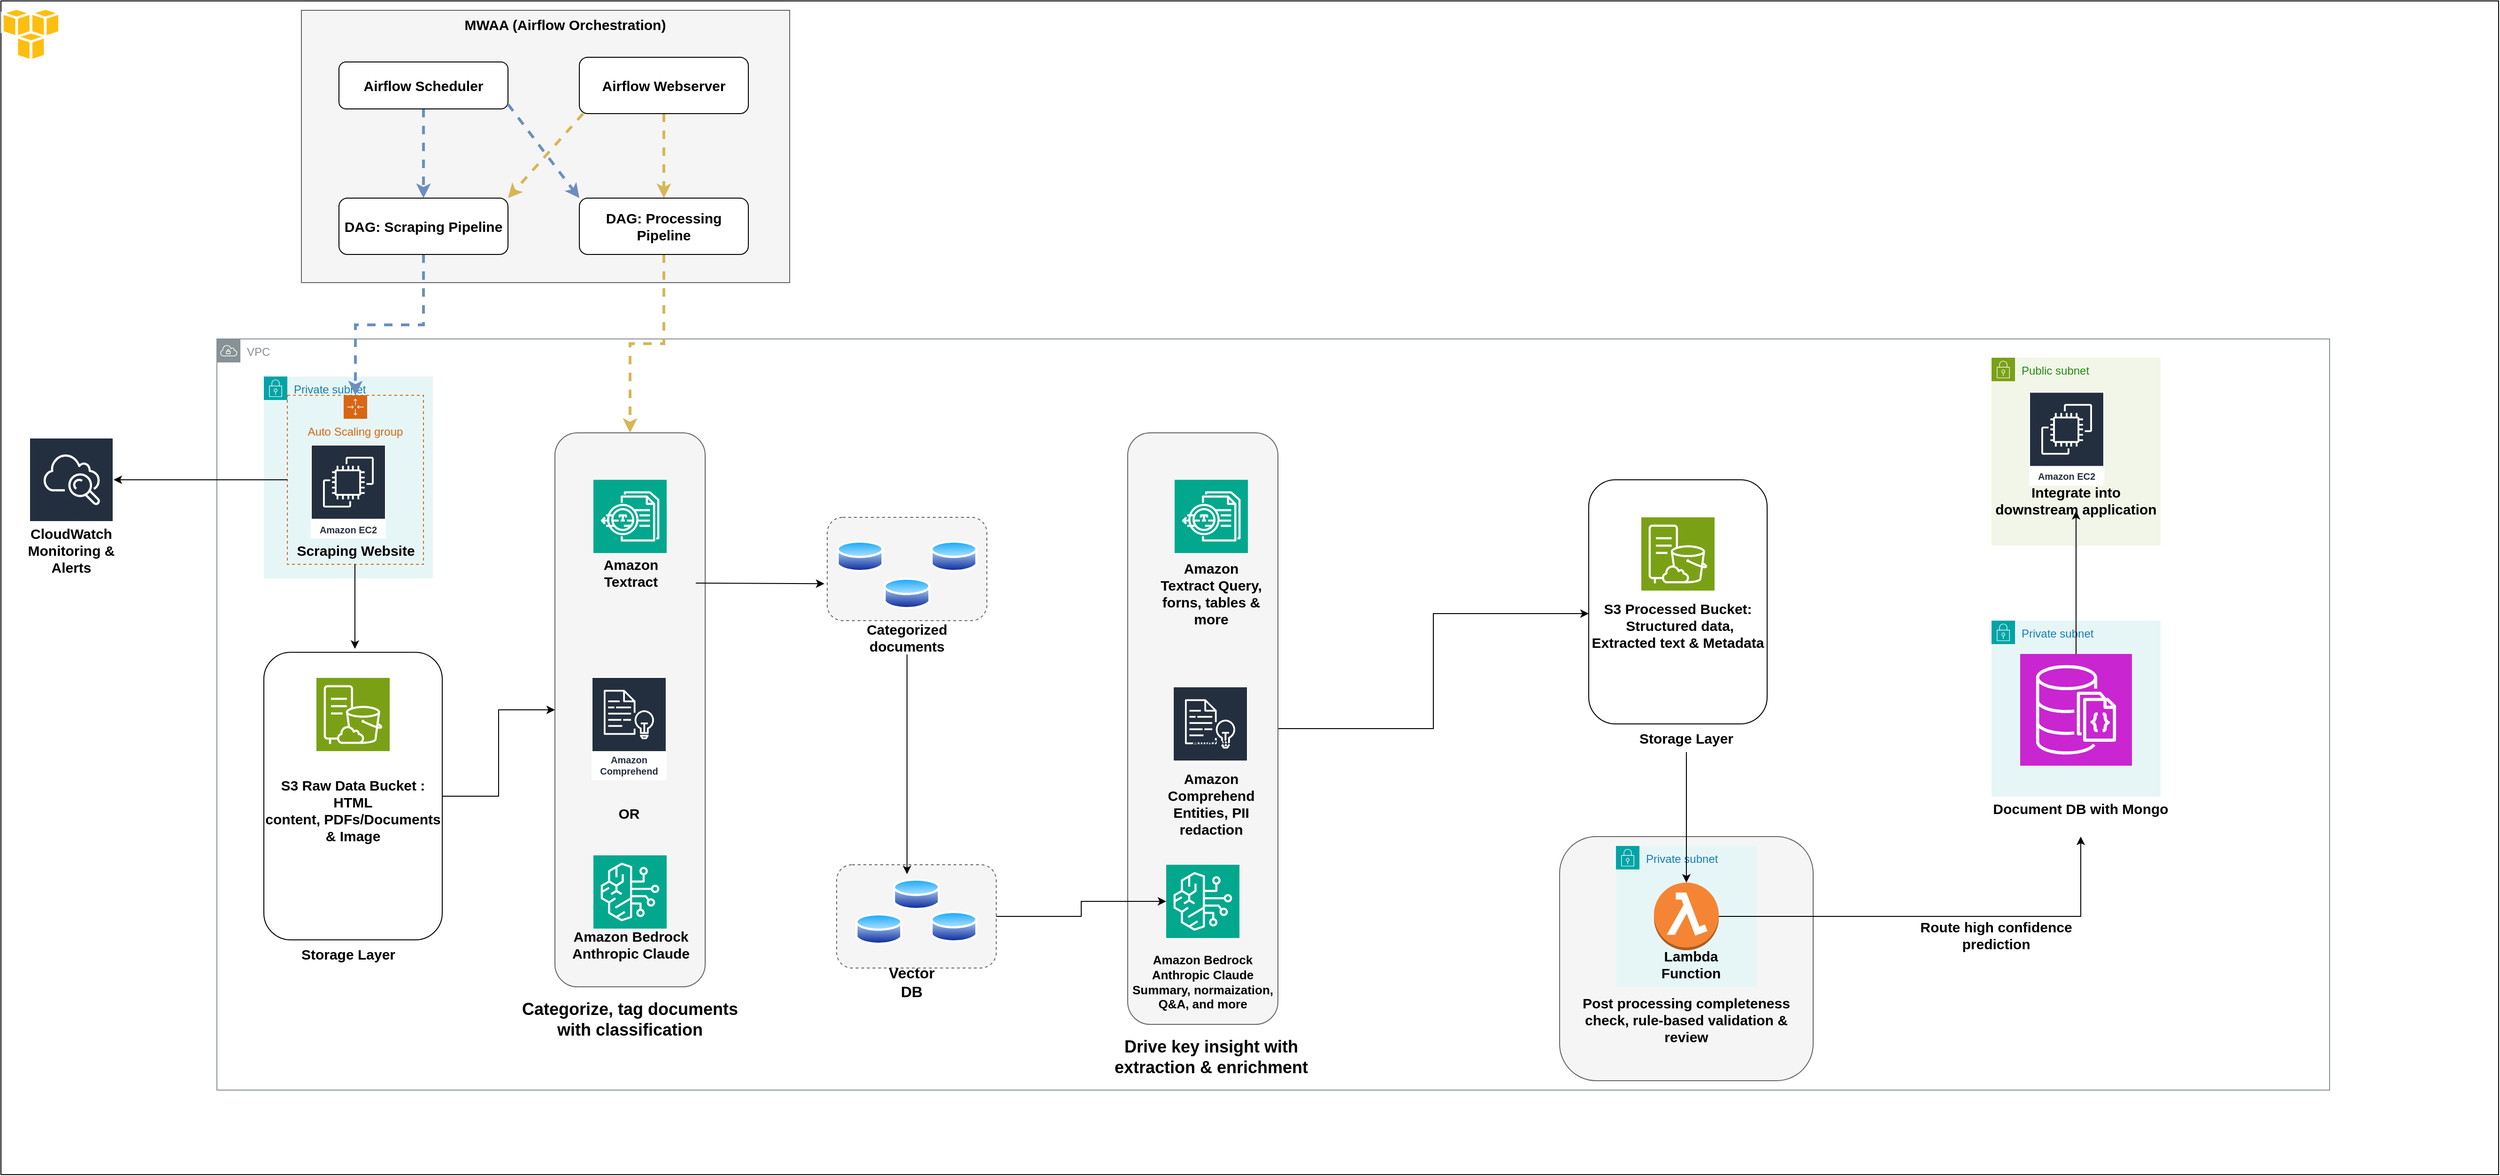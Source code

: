 <mxfile version="26.0.6">
  <diagram name="Page-1" id="sJICoCuQqKXRrIhCw7vR">
    <mxGraphModel dx="2438" dy="1992" grid="1" gridSize="10" guides="1" tooltips="1" connect="1" arrows="1" fold="1" page="1" pageScale="1" pageWidth="850" pageHeight="1100" math="0" shadow="0">
      <root>
        <mxCell id="0" />
        <mxCell id="1" parent="0" />
        <mxCell id="mwcL70Fv_d1JFPMgwfGR-2" value="" style="rounded=0;whiteSpace=wrap;html=1;" vertex="1" parent="1">
          <mxGeometry x="-360" y="-330" width="2660" height="1250" as="geometry" />
        </mxCell>
        <mxCell id="mwcL70Fv_d1JFPMgwfGR-3" value="VPC" style="sketch=0;outlineConnect=0;gradientColor=none;html=1;whiteSpace=wrap;fontSize=12;fontStyle=0;shape=mxgraph.aws4.group;grIcon=mxgraph.aws4.group_vpc;strokeColor=#879196;fillColor=none;verticalAlign=top;align=left;spacingLeft=30;fontColor=#879196;dashed=0;" vertex="1" parent="1">
          <mxGeometry x="-130" y="30" width="2250" height="800" as="geometry" />
        </mxCell>
        <mxCell id="mwcL70Fv_d1JFPMgwfGR-4" value="Private subnet" style="points=[[0,0],[0.25,0],[0.5,0],[0.75,0],[1,0],[1,0.25],[1,0.5],[1,0.75],[1,1],[0.75,1],[0.5,1],[0.25,1],[0,1],[0,0.75],[0,0.5],[0,0.25]];outlineConnect=0;gradientColor=none;html=1;whiteSpace=wrap;fontSize=12;fontStyle=0;container=1;pointerEvents=0;collapsible=0;recursiveResize=0;shape=mxgraph.aws4.group;grIcon=mxgraph.aws4.group_security_group;grStroke=0;strokeColor=#00A4A6;fillColor=#E6F6F7;verticalAlign=top;align=left;spacingLeft=30;fontColor=#147EBA;dashed=0;" vertex="1" parent="1">
          <mxGeometry x="-80" y="70" width="180" height="215" as="geometry" />
        </mxCell>
        <mxCell id="mwcL70Fv_d1JFPMgwfGR-49" value="&lt;font style=&quot;font-size: 15px;&quot;&gt;&lt;b&gt;Scraping Website&lt;/b&gt;&lt;/font&gt;" style="text;html=1;align=center;verticalAlign=middle;whiteSpace=wrap;rounded=0;" vertex="1" parent="mwcL70Fv_d1JFPMgwfGR-4">
          <mxGeometry x="32.5" y="170" width="130" height="30" as="geometry" />
        </mxCell>
        <mxCell id="mwcL70Fv_d1JFPMgwfGR-56" value="Auto Scaling group" style="points=[[0,0],[0.25,0],[0.5,0],[0.75,0],[1,0],[1,0.25],[1,0.5],[1,0.75],[1,1],[0.75,1],[0.5,1],[0.25,1],[0,1],[0,0.75],[0,0.5],[0,0.25]];outlineConnect=0;gradientColor=none;html=1;whiteSpace=wrap;fontSize=12;fontStyle=0;container=1;pointerEvents=0;collapsible=0;recursiveResize=0;shape=mxgraph.aws4.groupCenter;grIcon=mxgraph.aws4.group_auto_scaling_group;grStroke=1;strokeColor=#D86613;fillColor=none;verticalAlign=top;align=center;fontColor=#D86613;dashed=1;spacingTop=25;" vertex="1" parent="mwcL70Fv_d1JFPMgwfGR-4">
          <mxGeometry x="25" y="20" width="145" height="180" as="geometry" />
        </mxCell>
        <mxCell id="mwcL70Fv_d1JFPMgwfGR-5" value="Amazon EC2" style="sketch=0;outlineConnect=0;fontColor=#232F3E;gradientColor=none;strokeColor=#ffffff;fillColor=#232F3E;dashed=0;verticalLabelPosition=middle;verticalAlign=bottom;align=center;html=1;whiteSpace=wrap;fontSize=10;fontStyle=1;spacing=3;shape=mxgraph.aws4.productIcon;prIcon=mxgraph.aws4.ec2;" vertex="1" parent="1">
          <mxGeometry x="-30" y="142.5" width="80" height="100" as="geometry" />
        </mxCell>
        <mxCell id="mwcL70Fv_d1JFPMgwfGR-8" value="" style="rounded=1;whiteSpace=wrap;html=1;direction=south;fillColor=#f5f5f5;fontColor=#333333;strokeColor=#666666;" vertex="1" parent="1">
          <mxGeometry x="230" y="130" width="160" height="590" as="geometry" />
        </mxCell>
        <mxCell id="mwcL70Fv_d1JFPMgwfGR-9" value="" style="sketch=0;points=[[0,0,0],[0.25,0,0],[0.5,0,0],[0.75,0,0],[1,0,0],[0,1,0],[0.25,1,0],[0.5,1,0],[0.75,1,0],[1,1,0],[0,0.25,0],[0,0.5,0],[0,0.75,0],[1,0.25,0],[1,0.5,0],[1,0.75,0]];outlineConnect=0;fontColor=#232F3E;fillColor=#01A88D;strokeColor=#ffffff;dashed=0;verticalLabelPosition=bottom;verticalAlign=top;align=center;html=1;fontSize=12;fontStyle=0;aspect=fixed;shape=mxgraph.aws4.resourceIcon;resIcon=mxgraph.aws4.textract;" vertex="1" parent="1">
          <mxGeometry x="271" y="180" width="78" height="78" as="geometry" />
        </mxCell>
        <mxCell id="mwcL70Fv_d1JFPMgwfGR-10" value="&lt;font style=&quot;font-size: 15px;&quot;&gt;&lt;b&gt;Amazon Textract&lt;/b&gt;&lt;/font&gt;" style="text;html=1;align=center;verticalAlign=middle;whiteSpace=wrap;rounded=0;" vertex="1" parent="1">
          <mxGeometry x="256" y="258" width="110" height="42" as="geometry" />
        </mxCell>
        <mxCell id="mwcL70Fv_d1JFPMgwfGR-12" value="Amazon Comprehend" style="sketch=0;outlineConnect=0;fontColor=#232F3E;gradientColor=none;strokeColor=#ffffff;fillColor=#232F3E;dashed=0;verticalLabelPosition=middle;verticalAlign=bottom;align=center;html=1;whiteSpace=wrap;fontSize=10;fontStyle=1;spacing=3;shape=mxgraph.aws4.productIcon;prIcon=mxgraph.aws4.comprehend;" vertex="1" parent="1">
          <mxGeometry x="269" y="390" width="80" height="110" as="geometry" />
        </mxCell>
        <mxCell id="mwcL70Fv_d1JFPMgwfGR-17" value="Private subnet" style="points=[[0,0],[0.25,0],[0.5,0],[0.75,0],[1,0],[1,0.25],[1,0.5],[1,0.75],[1,1],[0.75,1],[0.5,1],[0.25,1],[0,1],[0,0.75],[0,0.5],[0,0.25]];outlineConnect=0;gradientColor=none;html=1;whiteSpace=wrap;fontSize=12;fontStyle=0;container=1;pointerEvents=0;collapsible=0;recursiveResize=0;shape=mxgraph.aws4.group;grIcon=mxgraph.aws4.group_security_group;grStroke=0;strokeColor=#00A4A6;fillColor=#E6F6F7;verticalAlign=top;align=left;spacingLeft=30;fontColor=#147EBA;dashed=0;" vertex="1" parent="1">
          <mxGeometry x="1760" y="330" width="180" height="187.5" as="geometry" />
        </mxCell>
        <mxCell id="mwcL70Fv_d1JFPMgwfGR-13" value="" style="sketch=0;points=[[0,0,0],[0.25,0,0],[0.5,0,0],[0.75,0,0],[1,0,0],[0,1,0],[0.25,1,0],[0.5,1,0],[0.75,1,0],[1,1,0],[0,0.25,0],[0,0.5,0],[0,0.75,0],[1,0.25,0],[1,0.5,0],[1,0.75,0]];outlineConnect=0;fontColor=#232F3E;fillColor=#C925D1;strokeColor=#ffffff;dashed=0;verticalLabelPosition=bottom;verticalAlign=top;align=center;html=1;fontSize=12;fontStyle=0;aspect=fixed;shape=mxgraph.aws4.resourceIcon;resIcon=mxgraph.aws4.documentdb_with_mongodb_compatibility;" vertex="1" parent="mwcL70Fv_d1JFPMgwfGR-17">
          <mxGeometry x="30.5" y="35.5" width="119" height="119" as="geometry" />
        </mxCell>
        <mxCell id="mwcL70Fv_d1JFPMgwfGR-103" style="edgeStyle=orthogonalEdgeStyle;rounded=0;orthogonalLoop=1;jettySize=auto;html=1;entryX=0;entryY=0.25;entryDx=0;entryDy=0;" edge="1" parent="1" source="mwcL70Fv_d1JFPMgwfGR-22" target="mwcL70Fv_d1JFPMgwfGR-101">
          <mxGeometry relative="1" as="geometry" />
        </mxCell>
        <mxCell id="mwcL70Fv_d1JFPMgwfGR-22" value="" style="rounded=1;whiteSpace=wrap;html=1;direction=south;fillColor=#f5f5f5;fontColor=#333333;strokeColor=#666666;" vertex="1" parent="1">
          <mxGeometry x="840" y="130" width="160" height="630" as="geometry" />
        </mxCell>
        <mxCell id="mwcL70Fv_d1JFPMgwfGR-23" value="" style="sketch=0;points=[[0,0,0],[0.25,0,0],[0.5,0,0],[0.75,0,0],[1,0,0],[0,1,0],[0.25,1,0],[0.5,1,0],[0.75,1,0],[1,1,0],[0,0.25,0],[0,0.5,0],[0,0.75,0],[1,0.25,0],[1,0.5,0],[1,0.75,0]];outlineConnect=0;fontColor=#232F3E;fillColor=#01A88D;strokeColor=#ffffff;dashed=0;verticalLabelPosition=bottom;verticalAlign=top;align=center;html=1;fontSize=12;fontStyle=0;aspect=fixed;shape=mxgraph.aws4.resourceIcon;resIcon=mxgraph.aws4.textract;" vertex="1" parent="1">
          <mxGeometry x="890" y="180" width="78" height="78" as="geometry" />
        </mxCell>
        <mxCell id="mwcL70Fv_d1JFPMgwfGR-24" value="&lt;b&gt;&lt;font style=&quot;font-size: 15px;&quot;&gt;Amazon Textract Query, forns, tables &amp;amp; more&lt;/font&gt;&lt;/b&gt;" style="text;html=1;align=center;verticalAlign=middle;whiteSpace=wrap;rounded=0;" vertex="1" parent="1">
          <mxGeometry x="874" y="270" width="110" height="62" as="geometry" />
        </mxCell>
        <mxCell id="mwcL70Fv_d1JFPMgwfGR-25" value="Amazon Comprehend" style="sketch=0;outlineConnect=0;fontColor=#232F3E;gradientColor=none;strokeColor=#ffffff;fillColor=#232F3E;dashed=0;verticalLabelPosition=middle;verticalAlign=bottom;align=center;html=1;whiteSpace=wrap;fontSize=10;fontStyle=1;spacing=3;shape=mxgraph.aws4.productIcon;prIcon=mxgraph.aws4.comprehend;" vertex="1" parent="1">
          <mxGeometry x="888" y="400" width="80" height="81.25" as="geometry" />
        </mxCell>
        <mxCell id="mwcL70Fv_d1JFPMgwfGR-26" value="&lt;b&gt;&lt;font style=&quot;font-size: 15px;&quot;&gt;Amazon Comprehend Entities, PII redaction&lt;/font&gt;&lt;/b&gt;" style="text;html=1;align=center;verticalAlign=middle;whiteSpace=wrap;rounded=0;" vertex="1" parent="1">
          <mxGeometry x="869" y="480" width="120" height="90" as="geometry" />
        </mxCell>
        <mxCell id="mwcL70Fv_d1JFPMgwfGR-30" value="" style="rounded=1;whiteSpace=wrap;html=1;fillColor=#f5f5f5;fontColor=#333333;strokeColor=#666666;" vertex="1" parent="1">
          <mxGeometry x="1300" y="560" width="270" height="260" as="geometry" />
        </mxCell>
        <mxCell id="mwcL70Fv_d1JFPMgwfGR-33" value="Private subnet" style="points=[[0,0],[0.25,0],[0.5,0],[0.75,0],[1,0],[1,0.25],[1,0.5],[1,0.75],[1,1],[0.75,1],[0.5,1],[0.25,1],[0,1],[0,0.75],[0,0.5],[0,0.25]];outlineConnect=0;gradientColor=none;html=1;whiteSpace=wrap;fontSize=12;fontStyle=0;container=1;pointerEvents=0;collapsible=0;recursiveResize=0;shape=mxgraph.aws4.group;grIcon=mxgraph.aws4.group_security_group;grStroke=0;strokeColor=#00A4A6;fillColor=#E6F6F7;verticalAlign=top;align=left;spacingLeft=30;fontColor=#147EBA;dashed=0;" vertex="1" parent="1">
          <mxGeometry x="1360" y="570" width="150" height="150" as="geometry" />
        </mxCell>
        <mxCell id="mwcL70Fv_d1JFPMgwfGR-35" value="" style="outlineConnect=0;dashed=0;verticalLabelPosition=bottom;verticalAlign=top;align=center;html=1;shape=mxgraph.aws3.lambda_function;fillColor=#F58534;gradientColor=none;" vertex="1" parent="mwcL70Fv_d1JFPMgwfGR-33">
          <mxGeometry x="40.5" y="39" width="69" height="72" as="geometry" />
        </mxCell>
        <mxCell id="mwcL70Fv_d1JFPMgwfGR-46" value="&lt;b&gt;&lt;font style=&quot;font-size: 15px;&quot;&gt;Lambda Function&lt;/font&gt;&lt;/b&gt;" style="text;html=1;align=center;verticalAlign=middle;whiteSpace=wrap;rounded=0;" vertex="1" parent="mwcL70Fv_d1JFPMgwfGR-33">
          <mxGeometry x="30" y="111" width="100" height="30" as="geometry" />
        </mxCell>
        <mxCell id="mwcL70Fv_d1JFPMgwfGR-40" value="&lt;font style=&quot;font-size: 18px;&quot;&gt;&lt;b&gt;Categorize, tag documents with classification&lt;/b&gt;&lt;/font&gt;" style="text;html=1;align=center;verticalAlign=middle;whiteSpace=wrap;rounded=0;" vertex="1" parent="1">
          <mxGeometry x="190" y="720" width="240" height="70" as="geometry" />
        </mxCell>
        <mxCell id="mwcL70Fv_d1JFPMgwfGR-42" value="&lt;b&gt;&lt;font style=&quot;font-size: 18px;&quot;&gt;Drive key insight with extraction &amp;amp; enrichment&lt;/font&gt;&lt;/b&gt;" style="text;html=1;align=center;verticalAlign=middle;whiteSpace=wrap;rounded=0;" vertex="1" parent="1">
          <mxGeometry x="824" y="760" width="210" height="70" as="geometry" />
        </mxCell>
        <mxCell id="mwcL70Fv_d1JFPMgwfGR-43" value="&lt;font style=&quot;font-size: 15px;&quot;&gt;&lt;b&gt;Document DB with Mongo&lt;/b&gt;&lt;/font&gt;" style="text;html=1;align=center;verticalAlign=middle;whiteSpace=wrap;rounded=0;" vertex="1" parent="1">
          <mxGeometry x="1760" y="500" width="190" height="60" as="geometry" />
        </mxCell>
        <mxCell id="mwcL70Fv_d1JFPMgwfGR-44" value="&lt;font style=&quot;font-size: 15px;&quot;&gt;&lt;b&gt;Route high confidence prediction&lt;/b&gt;&lt;/font&gt;" style="text;html=1;align=center;verticalAlign=middle;whiteSpace=wrap;rounded=0;" vertex="1" parent="1">
          <mxGeometry x="1680" y="640" width="170" height="50" as="geometry" />
        </mxCell>
        <mxCell id="mwcL70Fv_d1JFPMgwfGR-45" value="&lt;font style=&quot;font-size: 15px;&quot;&gt;&lt;b&gt;Post processing completeness check, rule-based validation &amp;amp; review&lt;/b&gt;&lt;/font&gt;" style="text;html=1;align=center;verticalAlign=middle;whiteSpace=wrap;rounded=0;" vertex="1" parent="1">
          <mxGeometry x="1320" y="720" width="230" height="70" as="geometry" />
        </mxCell>
        <mxCell id="mwcL70Fv_d1JFPMgwfGR-50" value="Public subnet" style="points=[[0,0],[0.25,0],[0.5,0],[0.75,0],[1,0],[1,0.25],[1,0.5],[1,0.75],[1,1],[0.75,1],[0.5,1],[0.25,1],[0,1],[0,0.75],[0,0.5],[0,0.25]];outlineConnect=0;gradientColor=none;html=1;whiteSpace=wrap;fontSize=12;fontStyle=0;container=1;pointerEvents=0;collapsible=0;recursiveResize=0;shape=mxgraph.aws4.group;grIcon=mxgraph.aws4.group_security_group;grStroke=0;strokeColor=#7AA116;fillColor=#F2F6E8;verticalAlign=top;align=left;spacingLeft=30;fontColor=#248814;dashed=0;" vertex="1" parent="1">
          <mxGeometry x="1760" y="50" width="180" height="200" as="geometry" />
        </mxCell>
        <mxCell id="mwcL70Fv_d1JFPMgwfGR-53" value="Amazon EC2" style="sketch=0;outlineConnect=0;fontColor=#232F3E;gradientColor=none;strokeColor=#ffffff;fillColor=#232F3E;dashed=0;verticalLabelPosition=middle;verticalAlign=bottom;align=center;html=1;whiteSpace=wrap;fontSize=10;fontStyle=1;spacing=3;shape=mxgraph.aws4.productIcon;prIcon=mxgraph.aws4.ec2;" vertex="1" parent="mwcL70Fv_d1JFPMgwfGR-50">
          <mxGeometry x="40" y="36.25" width="80" height="100" as="geometry" />
        </mxCell>
        <mxCell id="mwcL70Fv_d1JFPMgwfGR-54" value="&lt;font style=&quot;font-size: 15px;&quot;&gt;&lt;b&gt;Integrate into downstream application&lt;/b&gt;&lt;/font&gt;" style="text;html=1;align=center;verticalAlign=middle;whiteSpace=wrap;rounded=0;" vertex="1" parent="mwcL70Fv_d1JFPMgwfGR-50">
          <mxGeometry y="141.25" width="180" height="22" as="geometry" />
        </mxCell>
        <mxCell id="mwcL70Fv_d1JFPMgwfGR-52" value="" style="dashed=0;outlineConnect=0;html=1;align=center;labelPosition=center;verticalLabelPosition=bottom;verticalAlign=top;shape=mxgraph.weblogos.aws" vertex="1" parent="1">
          <mxGeometry x="-360" y="-323.4" width="63.6" height="58.4" as="geometry" />
        </mxCell>
        <mxCell id="mwcL70Fv_d1JFPMgwfGR-60" value="Amazon CloudWatch" style="sketch=0;outlineConnect=0;fontColor=#232F3E;gradientColor=none;strokeColor=#ffffff;fillColor=#232F3E;dashed=0;verticalLabelPosition=middle;verticalAlign=bottom;align=center;html=1;whiteSpace=wrap;fontSize=10;fontStyle=1;spacing=3;shape=mxgraph.aws4.productIcon;prIcon=mxgraph.aws4.cloudwatch;" vertex="1" parent="1">
          <mxGeometry x="-330" y="135" width="90" height="90" as="geometry" />
        </mxCell>
        <mxCell id="mwcL70Fv_d1JFPMgwfGR-61" value="&lt;font style=&quot;font-size: 15px;&quot;&gt;&lt;b&gt;CloudWatch Monitoring &amp;amp; Alerts&lt;/b&gt;&lt;/font&gt;" style="text;html=1;align=center;verticalAlign=middle;whiteSpace=wrap;rounded=0;" vertex="1" parent="1">
          <mxGeometry x="-340" y="220" width="110" height="70" as="geometry" />
        </mxCell>
        <mxCell id="mwcL70Fv_d1JFPMgwfGR-63" style="edgeStyle=orthogonalEdgeStyle;rounded=0;orthogonalLoop=1;jettySize=auto;html=1;" edge="1" parent="1" source="mwcL70Fv_d1JFPMgwfGR-56" target="mwcL70Fv_d1JFPMgwfGR-60">
          <mxGeometry relative="1" as="geometry" />
        </mxCell>
        <mxCell id="mwcL70Fv_d1JFPMgwfGR-65" style="edgeStyle=orthogonalEdgeStyle;rounded=0;orthogonalLoop=1;jettySize=auto;html=1;entryX=0.5;entryY=1;entryDx=0;entryDy=0;" edge="1" parent="1" source="mwcL70Fv_d1JFPMgwfGR-13" target="mwcL70Fv_d1JFPMgwfGR-54">
          <mxGeometry relative="1" as="geometry" />
        </mxCell>
        <mxCell id="mwcL70Fv_d1JFPMgwfGR-67" value="" style="rounded=0;whiteSpace=wrap;html=1;fillColor=#f5f5f5;fontColor=#333333;strokeColor=#666666;" vertex="1" parent="1">
          <mxGeometry x="-40" y="-320" width="520" height="290" as="geometry" />
        </mxCell>
        <mxCell id="mwcL70Fv_d1JFPMgwfGR-86" style="edgeStyle=orthogonalEdgeStyle;rounded=0;orthogonalLoop=1;jettySize=auto;html=1;entryX=0.5;entryY=0;entryDx=0;entryDy=0;dashed=1;fillColor=#dae8fc;strokeColor=#6c8ebf;strokeWidth=3;" edge="1" parent="1" source="mwcL70Fv_d1JFPMgwfGR-72" target="mwcL70Fv_d1JFPMgwfGR-75">
          <mxGeometry relative="1" as="geometry" />
        </mxCell>
        <mxCell id="mwcL70Fv_d1JFPMgwfGR-72" value="&lt;font style=&quot;font-size: 15px;&quot;&gt;&lt;b&gt;Airflow Scheduler&lt;/b&gt;&lt;/font&gt;" style="rounded=1;whiteSpace=wrap;html=1;" vertex="1" parent="1">
          <mxGeometry y="-265" width="180" height="50" as="geometry" />
        </mxCell>
        <mxCell id="mwcL70Fv_d1JFPMgwfGR-78" style="edgeStyle=orthogonalEdgeStyle;rounded=0;orthogonalLoop=1;jettySize=auto;html=1;entryX=0.5;entryY=0;entryDx=0;entryDy=0;dashed=1;fillColor=#fff2cc;strokeColor=#d6b656;strokeWidth=3;" edge="1" parent="1" source="mwcL70Fv_d1JFPMgwfGR-73" target="mwcL70Fv_d1JFPMgwfGR-74">
          <mxGeometry relative="1" as="geometry" />
        </mxCell>
        <mxCell id="mwcL70Fv_d1JFPMgwfGR-73" value="&lt;span style=&quot;font-size: 15px;&quot;&gt;&lt;b&gt;Airflow Webserver&lt;/b&gt;&lt;/span&gt;&lt;div&gt;&lt;/div&gt;&lt;div&gt;&lt;/div&gt;" style="rounded=1;whiteSpace=wrap;html=1;" vertex="1" parent="1">
          <mxGeometry x="256" y="-270" width="180" height="60" as="geometry" />
        </mxCell>
        <mxCell id="mwcL70Fv_d1JFPMgwfGR-89" style="edgeStyle=orthogonalEdgeStyle;rounded=0;orthogonalLoop=1;jettySize=auto;html=1;dashed=1;fillColor=#fff2cc;strokeColor=#d6b656;strokeWidth=3;" edge="1" parent="1" source="mwcL70Fv_d1JFPMgwfGR-74" target="mwcL70Fv_d1JFPMgwfGR-8">
          <mxGeometry relative="1" as="geometry" />
        </mxCell>
        <mxCell id="mwcL70Fv_d1JFPMgwfGR-74" value="&lt;span style=&quot;font-size: 15px;&quot;&gt;&lt;b&gt;DAG: Processing Pipeline&lt;/b&gt;&lt;/span&gt;" style="rounded=1;whiteSpace=wrap;html=1;" vertex="1" parent="1">
          <mxGeometry x="256" y="-120" width="180" height="60" as="geometry" />
        </mxCell>
        <mxCell id="mwcL70Fv_d1JFPMgwfGR-88" style="edgeStyle=orthogonalEdgeStyle;rounded=0;orthogonalLoop=1;jettySize=auto;html=1;dashed=1;fillColor=#dae8fc;strokeColor=#6c8ebf;strokeWidth=3;" edge="1" parent="1" source="mwcL70Fv_d1JFPMgwfGR-75" target="mwcL70Fv_d1JFPMgwfGR-56">
          <mxGeometry relative="1" as="geometry" />
        </mxCell>
        <mxCell id="mwcL70Fv_d1JFPMgwfGR-75" value="&lt;font style=&quot;font-size: 15px;&quot;&gt;&lt;b&gt;DAG: Scraping Pipeline&lt;/b&gt;&lt;/font&gt;" style="rounded=1;whiteSpace=wrap;html=1;" vertex="1" parent="1">
          <mxGeometry y="-120" width="180" height="60" as="geometry" />
        </mxCell>
        <mxCell id="mwcL70Fv_d1JFPMgwfGR-76" value="&lt;font style=&quot;font-size: 15px;&quot;&gt;&lt;b&gt;MWAA (Airflow Orchestration)&lt;/b&gt;&lt;/font&gt;" style="text;html=1;align=center;verticalAlign=middle;whiteSpace=wrap;rounded=0;" vertex="1" parent="1">
          <mxGeometry x="116" y="-320" width="250" height="30" as="geometry" />
        </mxCell>
        <mxCell id="mwcL70Fv_d1JFPMgwfGR-84" value="" style="endArrow=classic;html=1;rounded=0;entryX=1;entryY=0;entryDx=0;entryDy=0;fillColor=#fff2cc;strokeColor=#d6b656;dashed=1;strokeWidth=3;" edge="1" parent="1" target="mwcL70Fv_d1JFPMgwfGR-75">
          <mxGeometry width="50" height="50" relative="1" as="geometry">
            <mxPoint x="260" y="-210" as="sourcePoint" />
            <mxPoint x="310" y="-260" as="targetPoint" />
          </mxGeometry>
        </mxCell>
        <mxCell id="mwcL70Fv_d1JFPMgwfGR-85" value="" style="endArrow=classic;html=1;rounded=0;entryX=0;entryY=0;entryDx=0;entryDy=0;dashed=1;fillColor=#dae8fc;strokeColor=#6c8ebf;strokeWidth=3;" edge="1" parent="1" target="mwcL70Fv_d1JFPMgwfGR-74">
          <mxGeometry width="50" height="50" relative="1" as="geometry">
            <mxPoint x="180" y="-220" as="sourcePoint" />
            <mxPoint x="230" y="-270" as="targetPoint" />
          </mxGeometry>
        </mxCell>
        <mxCell id="mwcL70Fv_d1JFPMgwfGR-90" value="" style="rounded=1;whiteSpace=wrap;html=1;direction=south;" vertex="1" parent="1">
          <mxGeometry x="-80" y="363.75" width="190" height="306.25" as="geometry" />
        </mxCell>
        <mxCell id="mwcL70Fv_d1JFPMgwfGR-91" value="" style="sketch=0;points=[[0,0,0],[0.25,0,0],[0.5,0,0],[0.75,0,0],[1,0,0],[0,1,0],[0.25,1,0],[0.5,1,0],[0.75,1,0],[1,1,0],[0,0.25,0],[0,0.5,0],[0,0.75,0],[1,0.25,0],[1,0.5,0],[1,0.75,0]];outlineConnect=0;fontColor=#232F3E;fillColor=#7AA116;strokeColor=#ffffff;dashed=0;verticalLabelPosition=bottom;verticalAlign=top;align=center;html=1;fontSize=12;fontStyle=0;aspect=fixed;shape=mxgraph.aws4.resourceIcon;resIcon=mxgraph.aws4.s3_on_outposts_storage;" vertex="1" parent="1">
          <mxGeometry x="-24" y="391" width="78" height="78" as="geometry" />
        </mxCell>
        <mxCell id="mwcL70Fv_d1JFPMgwfGR-92" value="&lt;font style=&quot;font-size: 15px;&quot;&gt;&lt;b&gt;S3 Raw Data Bucket :&lt;br&gt;HTML content,&amp;nbsp;PDFs/Documents &amp;amp; Image&lt;br&gt;&lt;/b&gt;&lt;/font&gt;&lt;div&gt;&lt;br&gt;&lt;/div&gt;" style="text;html=1;align=center;verticalAlign=middle;whiteSpace=wrap;rounded=0;" vertex="1" parent="1">
          <mxGeometry x="-40" y="500" width="110" height="80" as="geometry" />
        </mxCell>
        <mxCell id="mwcL70Fv_d1JFPMgwfGR-95" value="&lt;font style=&quot;font-size: 15px;&quot;&gt;&lt;b&gt;Storage Layer&lt;/b&gt;&lt;/font&gt;" style="text;html=1;align=center;verticalAlign=middle;whiteSpace=wrap;rounded=0;" vertex="1" parent="1">
          <mxGeometry x="-70" y="670" width="160" height="30" as="geometry" />
        </mxCell>
        <mxCell id="mwcL70Fv_d1JFPMgwfGR-93" value="" style="sketch=0;points=[[0,0,0],[0.25,0,0],[0.5,0,0],[0.75,0,0],[1,0,0],[0,1,0],[0.25,1,0],[0.5,1,0],[0.75,1,0],[1,1,0],[0,0.25,0],[0,0.5,0],[0,0.75,0],[1,0.25,0],[1,0.5,0],[1,0.75,0]];outlineConnect=0;fontColor=#232F3E;fillColor=#7AA116;strokeColor=#ffffff;dashed=0;verticalLabelPosition=bottom;verticalAlign=top;align=center;html=1;fontSize=12;fontStyle=0;aspect=fixed;shape=mxgraph.aws4.resourceIcon;resIcon=mxgraph.aws4.s3_on_outposts_storage;" vertex="1" parent="1">
          <mxGeometry x="1380" y="216" width="78" height="78" as="geometry" />
        </mxCell>
        <mxCell id="mwcL70Fv_d1JFPMgwfGR-96" style="edgeStyle=orthogonalEdgeStyle;rounded=0;orthogonalLoop=1;jettySize=auto;html=1;" edge="1" parent="1" source="mwcL70Fv_d1JFPMgwfGR-56">
          <mxGeometry relative="1" as="geometry">
            <mxPoint x="17" y="360" as="targetPoint" />
          </mxGeometry>
        </mxCell>
        <mxCell id="mwcL70Fv_d1JFPMgwfGR-98" style="edgeStyle=orthogonalEdgeStyle;rounded=0;orthogonalLoop=1;jettySize=auto;html=1;entryX=0.5;entryY=1;entryDx=0;entryDy=0;" edge="1" parent="1" source="mwcL70Fv_d1JFPMgwfGR-90" target="mwcL70Fv_d1JFPMgwfGR-8">
          <mxGeometry relative="1" as="geometry" />
        </mxCell>
        <mxCell id="mwcL70Fv_d1JFPMgwfGR-99" value="" style="rounded=1;whiteSpace=wrap;html=1;direction=south;" vertex="1" parent="1">
          <mxGeometry x="1331" y="180" width="190" height="260" as="geometry" />
        </mxCell>
        <mxCell id="mwcL70Fv_d1JFPMgwfGR-100" value="" style="sketch=0;points=[[0,0,0],[0.25,0,0],[0.5,0,0],[0.75,0,0],[1,0,0],[0,1,0],[0.25,1,0],[0.5,1,0],[0.75,1,0],[1,1,0],[0,0.25,0],[0,0.5,0],[0,0.75,0],[1,0.25,0],[1,0.5,0],[1,0.75,0]];outlineConnect=0;fontColor=#232F3E;fillColor=#7AA116;strokeColor=#ffffff;dashed=0;verticalLabelPosition=bottom;verticalAlign=top;align=center;html=1;fontSize=12;fontStyle=0;aspect=fixed;shape=mxgraph.aws4.resourceIcon;resIcon=mxgraph.aws4.s3_on_outposts_storage;" vertex="1" parent="1">
          <mxGeometry x="1387" y="220" width="78" height="78" as="geometry" />
        </mxCell>
        <mxCell id="mwcL70Fv_d1JFPMgwfGR-101" value="&lt;div&gt;&lt;font style=&quot;font-size: 15px;&quot;&gt;&lt;b&gt;S3 Processed Bucket:&lt;/b&gt;&lt;/font&gt;&lt;/div&gt;&lt;div&gt;&lt;font style=&quot;font-size: 15px;&quot;&gt;&lt;b&gt;&amp;nbsp;Structured data, Extracted text &amp;amp; Metadata&lt;/b&gt;&lt;/font&gt;&lt;/div&gt;" style="text;html=1;align=center;verticalAlign=middle;whiteSpace=wrap;rounded=0;" vertex="1" parent="1">
          <mxGeometry x="1331" y="310" width="190" height="50" as="geometry" />
        </mxCell>
        <mxCell id="mwcL70Fv_d1JFPMgwfGR-104" style="edgeStyle=orthogonalEdgeStyle;rounded=0;orthogonalLoop=1;jettySize=auto;html=1;" edge="1" parent="1" source="mwcL70Fv_d1JFPMgwfGR-102" target="mwcL70Fv_d1JFPMgwfGR-35">
          <mxGeometry relative="1" as="geometry" />
        </mxCell>
        <mxCell id="mwcL70Fv_d1JFPMgwfGR-102" value="&lt;font style=&quot;font-size: 15px;&quot;&gt;&lt;b&gt;Storage Layer&lt;/b&gt;&lt;/font&gt;" style="text;html=1;align=center;verticalAlign=middle;whiteSpace=wrap;rounded=0;" vertex="1" parent="1">
          <mxGeometry x="1355" y="440" width="160" height="30" as="geometry" />
        </mxCell>
        <mxCell id="mwcL70Fv_d1JFPMgwfGR-105" style="edgeStyle=orthogonalEdgeStyle;rounded=0;orthogonalLoop=1;jettySize=auto;html=1;" edge="1" parent="1" source="mwcL70Fv_d1JFPMgwfGR-35" target="mwcL70Fv_d1JFPMgwfGR-43">
          <mxGeometry relative="1" as="geometry">
            <mxPoint x="1850" y="570" as="targetPoint" />
          </mxGeometry>
        </mxCell>
        <mxCell id="mwcL70Fv_d1JFPMgwfGR-106" value="" style="rounded=1;whiteSpace=wrap;html=1;fillColor=#f5f5f5;fontColor=#333333;strokeColor=#666666;dashed=1;" vertex="1" parent="1">
          <mxGeometry x="520" y="220" width="170" height="110" as="geometry" />
        </mxCell>
        <mxCell id="mwcL70Fv_d1JFPMgwfGR-108" value="" style="image;aspect=fixed;perimeter=ellipsePerimeter;html=1;align=center;shadow=0;dashed=0;spacingTop=3;image=img/lib/active_directory/database.svg;" vertex="1" parent="1">
          <mxGeometry x="530" y="243" width="50" height="37" as="geometry" />
        </mxCell>
        <mxCell id="mwcL70Fv_d1JFPMgwfGR-109" value="" style="image;aspect=fixed;perimeter=ellipsePerimeter;html=1;align=center;shadow=0;dashed=0;spacingTop=3;image=img/lib/active_directory/database.svg;" vertex="1" parent="1">
          <mxGeometry x="630" y="243" width="50" height="37" as="geometry" />
        </mxCell>
        <mxCell id="mwcL70Fv_d1JFPMgwfGR-110" value="" style="image;aspect=fixed;perimeter=ellipsePerimeter;html=1;align=center;shadow=0;dashed=0;spacingTop=3;image=img/lib/active_directory/database.svg;" vertex="1" parent="1">
          <mxGeometry x="580" y="282.5" width="50" height="37" as="geometry" />
        </mxCell>
        <mxCell id="mwcL70Fv_d1JFPMgwfGR-113" value="" style="rounded=1;whiteSpace=wrap;html=1;fillColor=#f5f5f5;fontColor=#333333;strokeColor=#666666;dashed=1;" vertex="1" parent="1">
          <mxGeometry x="530" y="590" width="170" height="110" as="geometry" />
        </mxCell>
        <mxCell id="mwcL70Fv_d1JFPMgwfGR-114" value="" style="image;aspect=fixed;perimeter=ellipsePerimeter;html=1;align=center;shadow=0;dashed=0;spacingTop=3;image=img/lib/active_directory/database.svg;" vertex="1" parent="1">
          <mxGeometry x="550" y="640" width="50" height="37" as="geometry" />
        </mxCell>
        <mxCell id="mwcL70Fv_d1JFPMgwfGR-115" value="" style="image;aspect=fixed;perimeter=ellipsePerimeter;html=1;align=center;shadow=0;dashed=0;spacingTop=3;image=img/lib/active_directory/database.svg;" vertex="1" parent="1">
          <mxGeometry x="630" y="637.5" width="50" height="37" as="geometry" />
        </mxCell>
        <mxCell id="mwcL70Fv_d1JFPMgwfGR-116" value="" style="image;aspect=fixed;perimeter=ellipsePerimeter;html=1;align=center;shadow=0;dashed=0;spacingTop=3;image=img/lib/active_directory/database.svg;" vertex="1" parent="1">
          <mxGeometry x="590" y="603" width="50" height="37" as="geometry" />
        </mxCell>
        <mxCell id="mwcL70Fv_d1JFPMgwfGR-117" value="&lt;font style=&quot;font-size: 15px;&quot;&gt;&lt;b&gt;Categorized documents&lt;/b&gt;&lt;/font&gt;" style="text;html=1;align=center;verticalAlign=middle;whiteSpace=wrap;rounded=0;" vertex="1" parent="1">
          <mxGeometry x="550" y="330" width="110" height="36" as="geometry" />
        </mxCell>
        <mxCell id="mwcL70Fv_d1JFPMgwfGR-118" value="&lt;b&gt;&lt;font style=&quot;font-size: 16px;&quot;&gt;Vector DB&lt;/font&gt;&lt;/b&gt;" style="text;html=1;align=center;verticalAlign=middle;whiteSpace=wrap;rounded=0;" vertex="1" parent="1">
          <mxGeometry x="580" y="700" width="60" height="30" as="geometry" />
        </mxCell>
        <mxCell id="mwcL70Fv_d1JFPMgwfGR-119" value="&lt;font style=&quot;font-size: 15px;&quot;&gt;&lt;b&gt;OR&lt;/b&gt;&lt;/font&gt;" style="text;html=1;align=center;verticalAlign=middle;whiteSpace=wrap;rounded=0;" vertex="1" parent="1">
          <mxGeometry x="279" y="520" width="60" height="30" as="geometry" />
        </mxCell>
        <mxCell id="mwcL70Fv_d1JFPMgwfGR-120" value="" style="sketch=0;points=[[0,0,0],[0.25,0,0],[0.5,0,0],[0.75,0,0],[1,0,0],[0,1,0],[0.25,1,0],[0.5,1,0],[0.75,1,0],[1,1,0],[0,0.25,0],[0,0.5,0],[0,0.75,0],[1,0.25,0],[1,0.5,0],[1,0.75,0]];outlineConnect=0;fontColor=#232F3E;fillColor=#01A88D;strokeColor=#ffffff;dashed=0;verticalLabelPosition=bottom;verticalAlign=top;align=center;html=1;fontSize=12;fontStyle=0;aspect=fixed;shape=mxgraph.aws4.resourceIcon;resIcon=mxgraph.aws4.bedrock;" vertex="1" parent="1">
          <mxGeometry x="271" y="580" width="78" height="78" as="geometry" />
        </mxCell>
        <mxCell id="mwcL70Fv_d1JFPMgwfGR-125" value="&lt;font style=&quot;font-size: 15px;&quot;&gt;&lt;b&gt;Amazon Bedrock Anthropic Claude&lt;/b&gt;&lt;/font&gt;" style="text;html=1;align=center;verticalAlign=middle;whiteSpace=wrap;rounded=0;" vertex="1" parent="1">
          <mxGeometry x="241" y="660" width="140" height="30" as="geometry" />
        </mxCell>
        <mxCell id="mwcL70Fv_d1JFPMgwfGR-127" value="" style="endArrow=classic;html=1;rounded=0;entryX=-0.018;entryY=0.642;entryDx=0;entryDy=0;entryPerimeter=0;" edge="1" parent="1" target="mwcL70Fv_d1JFPMgwfGR-106">
          <mxGeometry width="50" height="50" relative="1" as="geometry">
            <mxPoint x="380" y="290" as="sourcePoint" />
            <mxPoint x="520" y="280" as="targetPoint" />
          </mxGeometry>
        </mxCell>
        <mxCell id="mwcL70Fv_d1JFPMgwfGR-130" style="edgeStyle=orthogonalEdgeStyle;rounded=0;orthogonalLoop=1;jettySize=auto;html=1;entryX=0.441;entryY=0.091;entryDx=0;entryDy=0;entryPerimeter=0;" edge="1" parent="1" source="mwcL70Fv_d1JFPMgwfGR-117" target="mwcL70Fv_d1JFPMgwfGR-113">
          <mxGeometry relative="1" as="geometry" />
        </mxCell>
        <mxCell id="mwcL70Fv_d1JFPMgwfGR-131" value="" style="sketch=0;points=[[0,0,0],[0.25,0,0],[0.5,0,0],[0.75,0,0],[1,0,0],[0,1,0],[0.25,1,0],[0.5,1,0],[0.75,1,0],[1,1,0],[0,0.25,0],[0,0.5,0],[0,0.75,0],[1,0.25,0],[1,0.5,0],[1,0.75,0]];outlineConnect=0;fontColor=#232F3E;fillColor=#01A88D;strokeColor=#ffffff;dashed=0;verticalLabelPosition=bottom;verticalAlign=top;align=center;html=1;fontSize=12;fontStyle=0;aspect=fixed;shape=mxgraph.aws4.resourceIcon;resIcon=mxgraph.aws4.bedrock;" vertex="1" parent="1">
          <mxGeometry x="881" y="590" width="78" height="78" as="geometry" />
        </mxCell>
        <mxCell id="mwcL70Fv_d1JFPMgwfGR-132" value="&lt;b style=&quot;&quot;&gt;&lt;font style=&quot;font-size: 13px;&quot;&gt;Amazon Bedrock Anthropic Claude&lt;br&gt;Summary, normaization, Q&amp;amp;A, and more&lt;/font&gt;&lt;/b&gt;" style="text;html=1;align=center;verticalAlign=middle;whiteSpace=wrap;rounded=0;" vertex="1" parent="1">
          <mxGeometry x="835" y="690" width="170" height="50" as="geometry" />
        </mxCell>
        <mxCell id="mwcL70Fv_d1JFPMgwfGR-135" style="edgeStyle=orthogonalEdgeStyle;rounded=0;orthogonalLoop=1;jettySize=auto;html=1;entryX=0;entryY=0.5;entryDx=0;entryDy=0;entryPerimeter=0;" edge="1" parent="1" source="mwcL70Fv_d1JFPMgwfGR-113" target="mwcL70Fv_d1JFPMgwfGR-131">
          <mxGeometry relative="1" as="geometry" />
        </mxCell>
      </root>
    </mxGraphModel>
  </diagram>
</mxfile>

